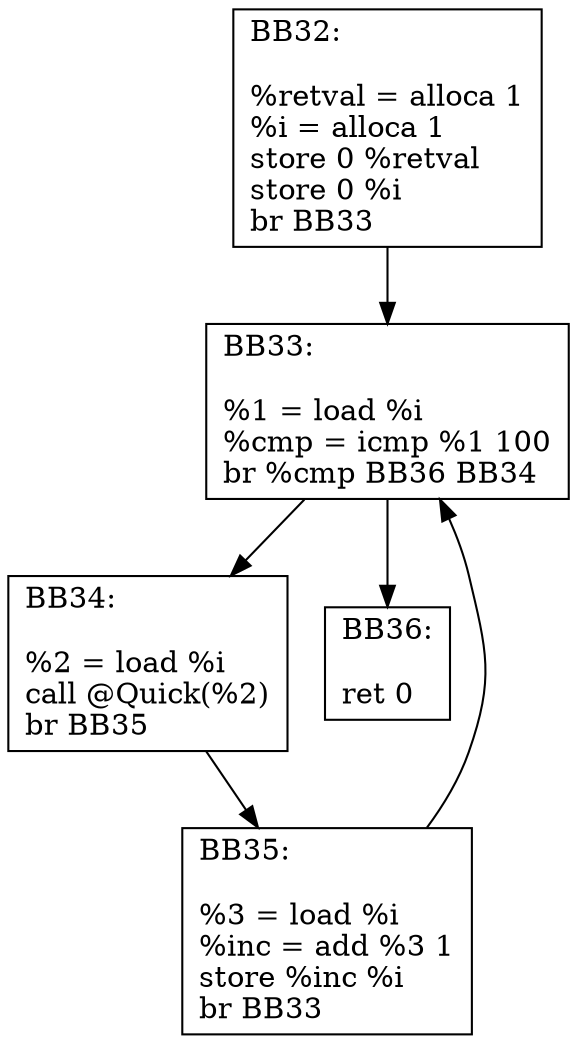 digraph "CFG for 'main' function" {
BB32 [shape=record, label="{BB32:\l\l
%retval = alloca 1\l
%i = alloca 1\l
store 0 %retval\l
store 0 %i\l
br BB33\l
}"];
BB32 -> BB33
BB33 [shape=record, label="{BB33:\l\l
%1 = load %i\l
%cmp = icmp %1 100\l
br %cmp BB36 BB34\l
}"];
BB33 -> BB34
BB33 -> BB36
BB34 [shape=record, label="{BB34:\l\l
%2 = load %i\l
call @Quick(%2)\lbr BB35\l
}"];
BB34 -> BB35
BB35 [shape=record, label="{BB35:\l\l
%3 = load %i\l
%inc = add %3 1\l
store %inc %i\l
br BB33\l
}"];
BB35 -> BB33
BB36 [shape=record, label="{BB36:\l\l
ret 0\l
}"];
}
